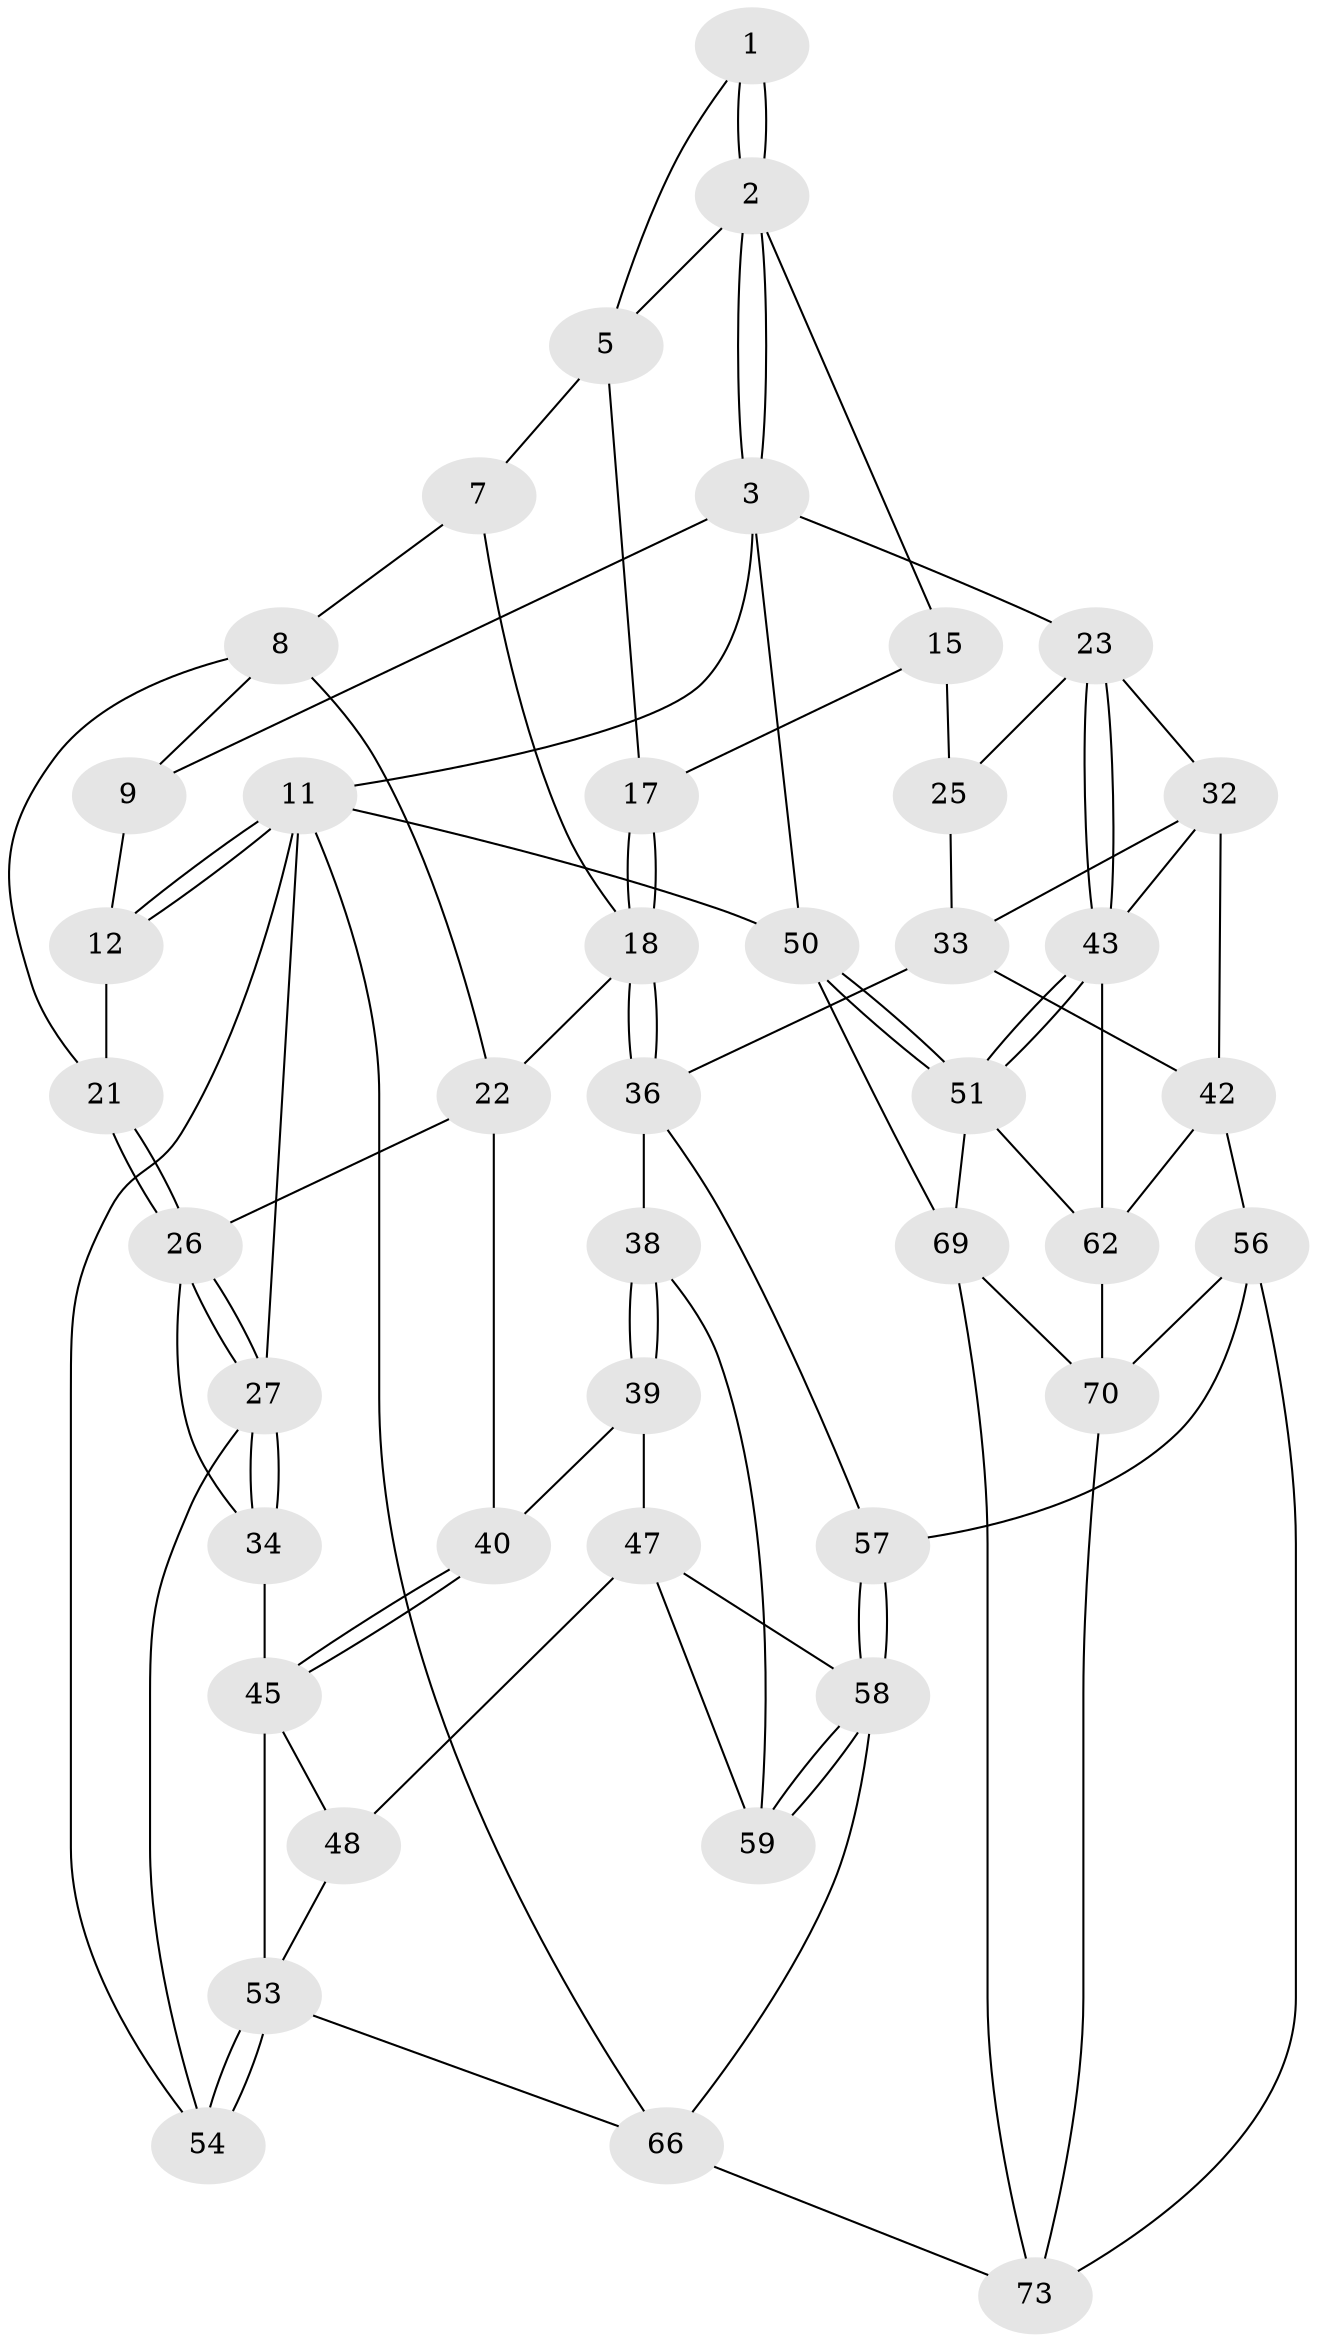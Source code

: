 // Generated by graph-tools (version 1.1) at 2025/24/03/03/25 07:24:34]
// undirected, 43 vertices, 95 edges
graph export_dot {
graph [start="1"]
  node [color=gray90,style=filled];
  1 [pos="+0.2964731330625037+0"];
  2 [pos="+0.8298131136253705+0",super="+13"];
  3 [pos="+1+0",super="+4"];
  5 [pos="+0.3859062053842456+0.07510560549077956",super="+6"];
  7 [pos="+0.361077587567283+0.14025381188854208"];
  8 [pos="+0.3375710738635477+0.15150424810183383",super="+20"];
  9 [pos="+0.21504463867851403+0.10159086276510598",super="+10"];
  11 [pos="+0+0.22406304581507858",super="+61"];
  12 [pos="+0+0.1512366418668553",super="+14"];
  15 [pos="+0.7703775665641212+0",super="+16"];
  17 [pos="+0.6319080252561872+0.22258197457632448"];
  18 [pos="+0.585955650212334+0.30251913261953417",super="+19"];
  21 [pos="+0.18563012021379757+0.2465328265088957"];
  22 [pos="+0.36333972951694926+0.3551110342893941",super="+29"];
  23 [pos="+1+0.2961037472031766",super="+24"];
  25 [pos="+0.9232915933864496+0.2707678048662475",super="+31"];
  26 [pos="+0.17982707849260204+0.2658971888562854",super="+30"];
  27 [pos="+0+0.4381623233273379",super="+28"];
  32 [pos="+0.8864957979099457+0.42164989637352485",super="+41"];
  33 [pos="+0.7984817097844813+0.3527051816121873",super="+35"];
  34 [pos="+0.10844128808349263+0.49554258348531965"];
  36 [pos="+0.6050860199599984+0.5012174799292096",super="+37"];
  38 [pos="+0.5480432339856742+0.5626337449562668",super="+52"];
  39 [pos="+0.3527210501359638+0.45881265684775346",super="+46"];
  40 [pos="+0.33052321008607155+0.41984154106241933"];
  42 [pos="+0.8828482300947474+0.5744245993737614",super="+55"];
  43 [pos="+1+0.5901528068499811",super="+44"];
  45 [pos="+0.1295601980289744+0.5080732175526979",super="+49"];
  47 [pos="+0.2639784200452431+0.6600048340853374",super="+60"];
  48 [pos="+0.20546813266579206+0.6543859400728094"];
  50 [pos="+1+1"];
  51 [pos="+1+0.8662009174318379",super="+68"];
  53 [pos="+0+0.743068638476537",super="+64"];
  54 [pos="+0+0.7564934898631984"];
  56 [pos="+0.7098558435459985+0.7815917544754483",super="+72"];
  57 [pos="+0.6978774167304702+0.7761285973153514"];
  58 [pos="+0.474475681276987+0.8376251813586589",super="+65"];
  59 [pos="+0.4819123171140366+0.6373132681990179"];
  62 [pos="+0.9298370346766169+0.7910574917613798",super="+63"];
  66 [pos="+0.32642153547096664+1",super="+67"];
  69 [pos="+0.9450892799967309+0.9009399991769179",super="+74"];
  70 [pos="+0.9149640973424035+0.9084291890106387",super="+71"];
  73 [pos="+0.632104379822272+1",super="+75"];
  1 -- 2;
  1 -- 2;
  1 -- 5;
  2 -- 3;
  2 -- 3;
  2 -- 5;
  2 -- 15;
  3 -- 23;
  3 -- 50;
  3 -- 11;
  3 -- 9;
  5 -- 17;
  5 -- 7;
  7 -- 8;
  7 -- 18;
  8 -- 9;
  8 -- 21;
  8 -- 22;
  9 -- 12 [weight=2];
  11 -- 12;
  11 -- 12;
  11 -- 50;
  11 -- 54;
  11 -- 27;
  11 -- 66;
  12 -- 21;
  15 -- 25 [weight=2];
  15 -- 17;
  17 -- 18;
  17 -- 18;
  18 -- 36;
  18 -- 36;
  18 -- 22;
  21 -- 26;
  21 -- 26;
  22 -- 40;
  22 -- 26;
  23 -- 43;
  23 -- 43;
  23 -- 32;
  23 -- 25;
  25 -- 33;
  26 -- 27;
  26 -- 27;
  26 -- 34;
  27 -- 34;
  27 -- 34;
  27 -- 54;
  32 -- 33;
  32 -- 42;
  32 -- 43;
  33 -- 42;
  33 -- 36;
  34 -- 45;
  36 -- 57;
  36 -- 38;
  38 -- 39 [weight=2];
  38 -- 39;
  38 -- 59;
  39 -- 40;
  39 -- 47;
  40 -- 45;
  40 -- 45;
  42 -- 56;
  42 -- 62;
  43 -- 51;
  43 -- 51;
  43 -- 62;
  45 -- 48;
  45 -- 53;
  47 -- 48;
  47 -- 58;
  47 -- 59;
  48 -- 53;
  50 -- 51;
  50 -- 51;
  50 -- 69;
  51 -- 69;
  51 -- 62;
  53 -- 54;
  53 -- 54;
  53 -- 66;
  56 -- 57;
  56 -- 73;
  56 -- 70;
  57 -- 58;
  57 -- 58;
  58 -- 59;
  58 -- 59;
  58 -- 66;
  62 -- 70;
  66 -- 73;
  69 -- 70;
  69 -- 73;
  70 -- 73;
}
